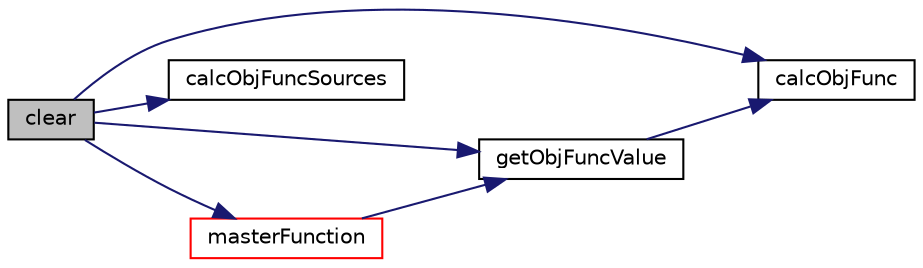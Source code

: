 digraph "clear"
{
  bgcolor="transparent";
  edge [fontname="Helvetica",fontsize="10",labelfontname="Helvetica",labelfontsize="10"];
  node [fontname="Helvetica",fontsize="10",shape=record];
  rankdir="LR";
  Node36 [label="clear",height=0.2,width=0.4,color="black", fillcolor="grey75", style="filled", fontcolor="black"];
  Node36 -> Node37 [color="midnightblue",fontsize="10",style="solid",fontname="Helvetica"];
  Node37 [label="calcObjFunc",height=0.2,width=0.4,color="black",URL="$classFoam_1_1DAObjFunc.html#af91123718135a59ba6b1ed5ddd32235b",tooltip="calculate the value of objective function "];
  Node36 -> Node38 [color="midnightblue",fontsize="10",style="solid",fontname="Helvetica"];
  Node38 [label="calcObjFuncSources",height=0.2,width=0.4,color="black",URL="$classFoam_1_1DAObjFunc.html#a70666f0e99a39d08412c1283e9adb252",tooltip="calculate DAObjFunc::objFuncFaceSources_ and DAObjFunc::objFuncCellSources_ "];
  Node36 -> Node39 [color="midnightblue",fontsize="10",style="solid",fontname="Helvetica"];
  Node39 [label="getObjFuncValue",height=0.2,width=0.4,color="black",URL="$classFoam_1_1DAObjFunc.html#a8e844075cdac7c480f1667a1781a38ad",tooltip="calcluate the value of objective function "];
  Node39 -> Node37 [color="midnightblue",fontsize="10",style="solid",fontname="Helvetica"];
  Node36 -> Node40 [color="midnightblue",fontsize="10",style="solid",fontname="Helvetica"];
  Node40 [label="masterFunction",height=0.2,width=0.4,color="red",URL="$classFoam_1_1DAObjFunc.html#a6d5f7f9d48b97ffd5730072be731dbb5",tooltip="the master function to compute objective function given the state and point vectors ..."];
  Node40 -> Node39 [color="midnightblue",fontsize="10",style="solid",fontname="Helvetica"];
}
